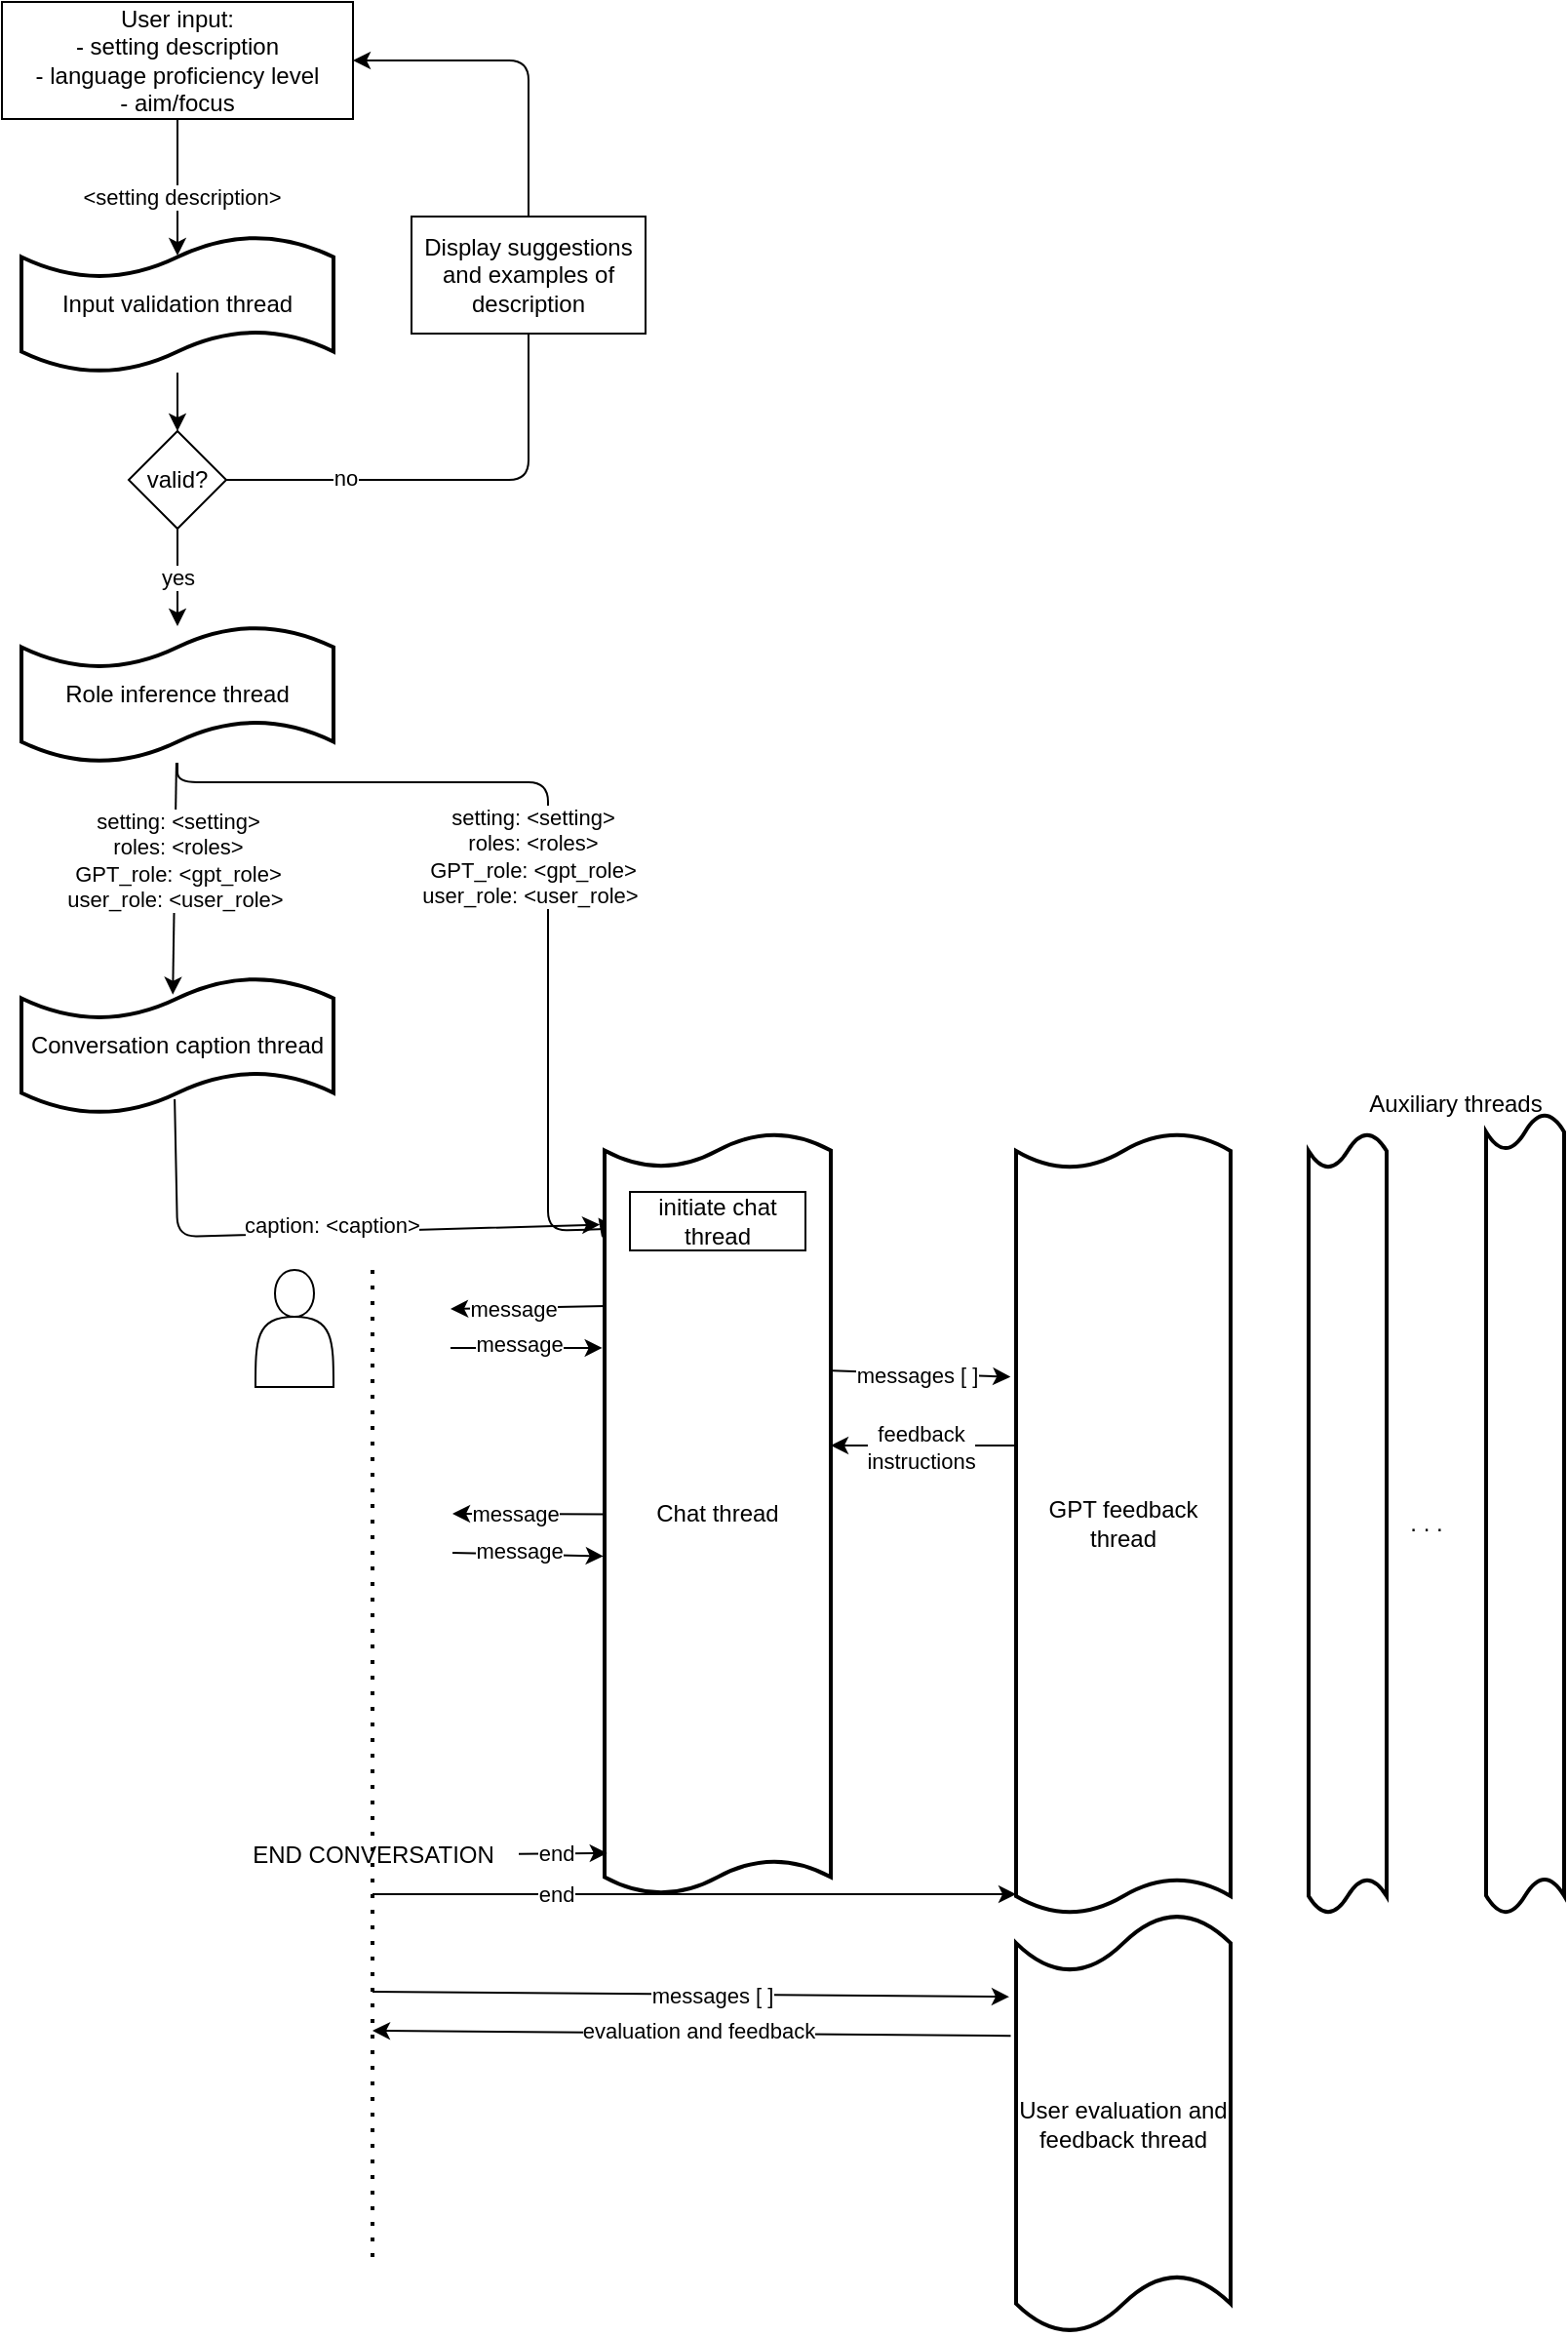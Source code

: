 <mxfile>
    <diagram id="KyUTM9dD4japHE5lna6U" name="Page-1">
        <mxGraphModel dx="1518" dy="694" grid="1" gridSize="10" guides="1" tooltips="1" connect="1" arrows="1" fold="1" page="1" pageScale="1" pageWidth="850" pageHeight="1100" math="0" shadow="0">
            <root>
                <mxCell id="0"/>
                <mxCell id="1" parent="0"/>
                <mxCell id="7" style="edgeStyle=none;html=1;entryX=0.5;entryY=0.143;entryDx=0;entryDy=0;entryPerimeter=0;" edge="1" parent="1" source="3" target="6">
                    <mxGeometry relative="1" as="geometry"/>
                </mxCell>
                <mxCell id="9" value="&amp;lt;setting description&amp;gt;" style="edgeLabel;html=1;align=center;verticalAlign=middle;resizable=0;points=[];" vertex="1" connectable="0" parent="7">
                    <mxGeometry x="-0.291" y="2" relative="1" as="geometry">
                        <mxPoint y="15" as="offset"/>
                    </mxGeometry>
                </mxCell>
                <mxCell id="3" value="User input:&lt;br&gt;- setting description&lt;br&gt;- language proficiency level&lt;br&gt;- aim/focus" style="whiteSpace=wrap;html=1;" vertex="1" parent="1">
                    <mxGeometry x="30" y="90" width="180" height="60" as="geometry"/>
                </mxCell>
                <mxCell id="8" style="edgeStyle=none;html=1;" edge="1" parent="1" source="6" target="10">
                    <mxGeometry relative="1" as="geometry">
                        <mxPoint x="120" y="330" as="targetPoint"/>
                    </mxGeometry>
                </mxCell>
                <mxCell id="6" value="Input validation thread" style="shape=tape;whiteSpace=wrap;html=1;strokeWidth=2;size=0.308;rotation=0;" vertex="1" parent="1">
                    <mxGeometry x="40" y="210" width="160" height="70" as="geometry"/>
                </mxCell>
                <mxCell id="11" style="edgeStyle=none;html=1;entryX=1;entryY=0.5;entryDx=0;entryDy=0;" edge="1" parent="1" source="10" target="3">
                    <mxGeometry relative="1" as="geometry">
                        <mxPoint x="300" y="160" as="targetPoint"/>
                        <Array as="points">
                            <mxPoint x="300" y="335"/>
                            <mxPoint x="300" y="120"/>
                        </Array>
                    </mxGeometry>
                </mxCell>
                <mxCell id="16" value="no" style="edgeLabel;html=1;align=center;verticalAlign=middle;resizable=0;points=[];" vertex="1" connectable="0" parent="11">
                    <mxGeometry x="-0.736" y="1" relative="1" as="geometry">
                        <mxPoint as="offset"/>
                    </mxGeometry>
                </mxCell>
                <mxCell id="17" value="yes" style="edgeStyle=none;html=1;" edge="1" parent="1" source="10">
                    <mxGeometry relative="1" as="geometry">
                        <mxPoint x="120" y="410" as="targetPoint"/>
                        <Array as="points">
                            <mxPoint x="120" y="390"/>
                        </Array>
                    </mxGeometry>
                </mxCell>
                <mxCell id="10" value="valid?" style="rhombus;whiteSpace=wrap;html=1;" vertex="1" parent="1">
                    <mxGeometry x="95" y="310" width="50" height="50" as="geometry"/>
                </mxCell>
                <mxCell id="15" value="Display suggestions and examples of description" style="rounded=0;whiteSpace=wrap;html=1;" vertex="1" parent="1">
                    <mxGeometry x="240" y="200" width="120" height="60" as="geometry"/>
                </mxCell>
                <mxCell id="19" style="edgeStyle=none;html=1;entryX=0.485;entryY=0.126;entryDx=0;entryDy=0;entryPerimeter=0;" edge="1" parent="1" source="18" target="21">
                    <mxGeometry relative="1" as="geometry">
                        <mxPoint x="120" y="590" as="targetPoint"/>
                    </mxGeometry>
                </mxCell>
                <mxCell id="20" value="setting: &amp;lt;setting&amp;gt;&lt;br&gt;roles: &amp;lt;roles&amp;gt;&lt;br&gt;GPT_role: &amp;lt;gpt_role&amp;gt;&lt;br&gt;user_role: &amp;lt;user_role&amp;gt;&amp;nbsp;" style="edgeLabel;html=1;align=center;verticalAlign=middle;resizable=0;points=[];" vertex="1" connectable="0" parent="19">
                    <mxGeometry x="-0.247" y="1" relative="1" as="geometry">
                        <mxPoint y="5" as="offset"/>
                    </mxGeometry>
                </mxCell>
                <mxCell id="27" style="edgeStyle=none;html=1;entryX=-0.028;entryY=0.111;entryDx=0;entryDy=0;entryPerimeter=0;" edge="1" parent="1" source="18" target="23">
                    <mxGeometry relative="1" as="geometry">
                        <Array as="points">
                            <mxPoint x="120" y="490"/>
                            <mxPoint x="310" y="490"/>
                            <mxPoint x="310" y="720"/>
                            <mxPoint x="340" y="719"/>
                        </Array>
                    </mxGeometry>
                </mxCell>
                <mxCell id="18" value="Role inference thread" style="shape=tape;whiteSpace=wrap;html=1;strokeWidth=2;size=0.308;rotation=0;" vertex="1" parent="1">
                    <mxGeometry x="40" y="410" width="160" height="70" as="geometry"/>
                </mxCell>
                <mxCell id="22" style="edgeStyle=none;html=1;entryX=-0.021;entryY=0.12;entryDx=0;entryDy=0;entryPerimeter=0;exitX=0.491;exitY=0.893;exitDx=0;exitDy=0;exitPerimeter=0;" edge="1" parent="1" source="21" target="23">
                    <mxGeometry relative="1" as="geometry">
                        <mxPoint x="120" y="720" as="targetPoint"/>
                        <Array as="points">
                            <mxPoint x="120" y="723"/>
                        </Array>
                    </mxGeometry>
                </mxCell>
                <mxCell id="26" value="caption: &amp;lt;caption&amp;gt;" style="edgeLabel;html=1;align=center;verticalAlign=middle;resizable=0;points=[];" vertex="1" connectable="0" parent="22">
                    <mxGeometry x="0.239" y="3" relative="1" as="geometry">
                        <mxPoint x="-29" as="offset"/>
                    </mxGeometry>
                </mxCell>
                <mxCell id="21" value="Conversation caption thread" style="shape=tape;whiteSpace=wrap;html=1;strokeWidth=2;size=0.308;rotation=0;" vertex="1" parent="1">
                    <mxGeometry x="40" y="590" width="160" height="70" as="geometry"/>
                </mxCell>
                <mxCell id="23" value="Chat thread" style="shape=tape;whiteSpace=wrap;html=1;strokeWidth=2;size=0.045;rotation=0;" vertex="1" parent="1">
                    <mxGeometry x="339" y="670" width="116" height="390" as="geometry"/>
                </mxCell>
                <mxCell id="24" value="GPT feedback thread" style="shape=tape;whiteSpace=wrap;html=1;strokeWidth=2;size=0.045;rotation=0;" vertex="1" parent="1">
                    <mxGeometry x="550" y="670" width="110" height="400" as="geometry"/>
                </mxCell>
                <mxCell id="29" value="setting: &amp;lt;setting&amp;gt;&lt;br&gt;roles: &amp;lt;roles&amp;gt;&lt;br&gt;GPT_role: &amp;lt;gpt_role&amp;gt;&lt;br&gt;user_role: &amp;lt;user_role&amp;gt;&amp;nbsp;" style="edgeLabel;html=1;align=center;verticalAlign=middle;resizable=0;points=[];" vertex="1" connectable="0" parent="1">
                    <mxGeometry x="95.004" y="499.998" as="geometry">
                        <mxPoint x="207" y="28" as="offset"/>
                    </mxGeometry>
                </mxCell>
                <mxCell id="30" value="initiate chat thread" style="rounded=0;whiteSpace=wrap;html=1;" vertex="1" parent="1">
                    <mxGeometry x="352" y="700" width="90" height="30" as="geometry"/>
                </mxCell>
                <mxCell id="31" value="" style="shape=actor;whiteSpace=wrap;html=1;" vertex="1" parent="1">
                    <mxGeometry x="160" y="740" width="40" height="60" as="geometry"/>
                </mxCell>
                <mxCell id="32" value="" style="shape=tape;whiteSpace=wrap;html=1;strokeWidth=2;size=0.045;rotation=0;" vertex="1" parent="1">
                    <mxGeometry x="700" y="670" width="40" height="400" as="geometry"/>
                </mxCell>
                <mxCell id="33" value="" style="shape=tape;whiteSpace=wrap;html=1;strokeWidth=2;size=0.045;rotation=0;" vertex="1" parent="1">
                    <mxGeometry x="791" y="660" width="40" height="410" as="geometry"/>
                </mxCell>
                <mxCell id="34" value=". . ." style="text;html=1;align=center;verticalAlign=middle;resizable=0;points=[];autosize=1;strokeColor=none;fillColor=none;" vertex="1" parent="1">
                    <mxGeometry x="740" y="855" width="40" height="30" as="geometry"/>
                </mxCell>
                <mxCell id="35" value="Auxiliary threads" style="text;html=1;align=center;verticalAlign=middle;resizable=0;points=[];autosize=1;strokeColor=none;fillColor=none;" vertex="1" parent="1">
                    <mxGeometry x="720" y="640" width="110" height="30" as="geometry"/>
                </mxCell>
                <mxCell id="36" value="" style="endArrow=classic;html=1;exitX=0.005;exitY=0.227;exitDx=0;exitDy=0;exitPerimeter=0;" edge="1" parent="1" source="23">
                    <mxGeometry width="50" height="50" relative="1" as="geometry">
                        <mxPoint x="350" y="910" as="sourcePoint"/>
                        <mxPoint x="260" y="760" as="targetPoint"/>
                    </mxGeometry>
                </mxCell>
                <mxCell id="37" value="message" style="edgeLabel;html=1;align=center;verticalAlign=middle;resizable=0;points=[];" vertex="1" connectable="0" parent="36">
                    <mxGeometry x="0.275" y="1" relative="1" as="geometry">
                        <mxPoint x="3" y="-1" as="offset"/>
                    </mxGeometry>
                </mxCell>
                <mxCell id="38" value="" style="endArrow=classic;html=1;entryX=-0.01;entryY=0.282;entryDx=0;entryDy=0;entryPerimeter=0;" edge="1" parent="1" target="23">
                    <mxGeometry width="50" height="50" relative="1" as="geometry">
                        <mxPoint x="260" y="780" as="sourcePoint"/>
                        <mxPoint x="400" y="860" as="targetPoint"/>
                    </mxGeometry>
                </mxCell>
                <mxCell id="39" value="message" style="edgeLabel;html=1;align=center;verticalAlign=middle;resizable=0;points=[];" vertex="1" connectable="0" parent="38">
                    <mxGeometry x="-0.374" y="2" relative="1" as="geometry">
                        <mxPoint x="10" as="offset"/>
                    </mxGeometry>
                </mxCell>
                <mxCell id="42" value="" style="endArrow=classic;html=1;entryX=-0.026;entryY=0.312;entryDx=0;entryDy=0;entryPerimeter=0;exitX=1.006;exitY=0.312;exitDx=0;exitDy=0;exitPerimeter=0;" edge="1" parent="1" source="23" target="24">
                    <mxGeometry width="50" height="50" relative="1" as="geometry">
                        <mxPoint x="299" y="910" as="sourcePoint"/>
                        <mxPoint x="349" y="860" as="targetPoint"/>
                        <Array as="points"/>
                    </mxGeometry>
                </mxCell>
                <mxCell id="43" value="messages [ ]" style="edgeLabel;html=1;align=center;verticalAlign=middle;resizable=0;points=[];" vertex="1" connectable="0" parent="42">
                    <mxGeometry x="-0.222" y="-3" relative="1" as="geometry">
                        <mxPoint x="8" y="-2" as="offset"/>
                    </mxGeometry>
                </mxCell>
                <mxCell id="44" value="" style="endArrow=classic;html=1;exitX=0;exitY=0.205;exitDx=0;exitDy=0;exitPerimeter=0;" edge="1" parent="1">
                    <mxGeometry width="50" height="50" relative="1" as="geometry">
                        <mxPoint x="340.0" y="865.2" as="sourcePoint"/>
                        <mxPoint x="261" y="865.0" as="targetPoint"/>
                    </mxGeometry>
                </mxCell>
                <mxCell id="45" value="message" style="edgeLabel;html=1;align=center;verticalAlign=middle;resizable=0;points=[];" vertex="1" connectable="0" parent="44">
                    <mxGeometry x="0.275" y="1" relative="1" as="geometry">
                        <mxPoint x="3" y="-1" as="offset"/>
                    </mxGeometry>
                </mxCell>
                <mxCell id="46" value="" style="endArrow=classic;html=1;entryX=-0.014;entryY=0.254;entryDx=0;entryDy=0;entryPerimeter=0;" edge="1" parent="1">
                    <mxGeometry width="50" height="50" relative="1" as="geometry">
                        <mxPoint x="261" y="885.0" as="sourcePoint"/>
                        <mxPoint x="338.376" y="886.76" as="targetPoint"/>
                    </mxGeometry>
                </mxCell>
                <mxCell id="47" value="message" style="edgeLabel;html=1;align=center;verticalAlign=middle;resizable=0;points=[];" vertex="1" connectable="0" parent="46">
                    <mxGeometry x="-0.374" y="2" relative="1" as="geometry">
                        <mxPoint x="10" as="offset"/>
                    </mxGeometry>
                </mxCell>
                <mxCell id="48" value="" style="endArrow=classic;html=1;exitX=0;exitY=0.35;exitDx=0;exitDy=0;exitPerimeter=0;entryX=1;entryY=0.35;entryDx=0;entryDy=0;entryPerimeter=0;" edge="1" parent="1">
                    <mxGeometry width="50" height="50" relative="1" as="geometry">
                        <mxPoint x="550" y="830" as="sourcePoint"/>
                        <mxPoint x="455" y="830" as="targetPoint"/>
                    </mxGeometry>
                </mxCell>
                <mxCell id="49" value="feedback &lt;br&gt;instructions" style="edgeLabel;html=1;align=center;verticalAlign=middle;resizable=0;points=[];" vertex="1" connectable="0" parent="48">
                    <mxGeometry x="0.295" y="1" relative="1" as="geometry">
                        <mxPoint x="12" as="offset"/>
                    </mxGeometry>
                </mxCell>
                <mxCell id="50" value="" style="endArrow=none;dashed=1;html=1;dashPattern=1 3;strokeWidth=2;" edge="1" parent="1">
                    <mxGeometry width="50" height="50" relative="1" as="geometry">
                        <mxPoint x="220" y="740" as="sourcePoint"/>
                        <mxPoint x="220" y="1250" as="targetPoint"/>
                    </mxGeometry>
                </mxCell>
                <mxCell id="52" style="edgeStyle=none;html=1;entryX=0.012;entryY=0.946;entryDx=0;entryDy=0;entryPerimeter=0;" edge="1" parent="1" source="51" target="23">
                    <mxGeometry relative="1" as="geometry"/>
                </mxCell>
                <mxCell id="53" value="end" style="edgeLabel;html=1;align=center;verticalAlign=middle;resizable=0;points=[];" vertex="1" connectable="0" parent="52">
                    <mxGeometry x="-0.172" y="-2" relative="1" as="geometry">
                        <mxPoint y="-2" as="offset"/>
                    </mxGeometry>
                </mxCell>
                <mxCell id="51" value="END CONVERSATION" style="text;html=1;align=center;verticalAlign=middle;resizable=0;points=[];autosize=1;strokeColor=none;fillColor=none;" vertex="1" parent="1">
                    <mxGeometry x="145" y="1025" width="150" height="30" as="geometry"/>
                </mxCell>
                <mxCell id="57" value="User evaluation and feedback thread" style="shape=tape;whiteSpace=wrap;html=1;strokeWidth=2;size=0.14;rotation=0;" vertex="1" parent="1">
                    <mxGeometry x="550" y="1070" width="110" height="215" as="geometry"/>
                </mxCell>
                <mxCell id="60" style="edgeStyle=none;html=1;" edge="1" parent="1">
                    <mxGeometry relative="1" as="geometry">
                        <mxPoint x="220" y="1060" as="sourcePoint"/>
                        <mxPoint x="550" y="1060" as="targetPoint"/>
                    </mxGeometry>
                </mxCell>
                <mxCell id="61" value="end" style="edgeLabel;html=1;align=center;verticalAlign=middle;resizable=0;points=[];" vertex="1" connectable="0" parent="60">
                    <mxGeometry x="-0.172" y="-2" relative="1" as="geometry">
                        <mxPoint x="-43" y="-2" as="offset"/>
                    </mxGeometry>
                </mxCell>
                <mxCell id="63" value="" style="endArrow=classic;html=1;entryX=-0.032;entryY=0.198;entryDx=0;entryDy=0;entryPerimeter=0;" edge="1" parent="1" target="57">
                    <mxGeometry width="50" height="50" relative="1" as="geometry">
                        <mxPoint x="220" y="1110" as="sourcePoint"/>
                        <mxPoint x="400" y="950" as="targetPoint"/>
                    </mxGeometry>
                </mxCell>
                <mxCell id="64" value="messages [ ]" style="edgeLabel;html=1;align=center;verticalAlign=middle;resizable=0;points=[];" vertex="1" connectable="0" parent="63">
                    <mxGeometry x="0.062" y="-1" relative="1" as="geometry">
                        <mxPoint y="-1" as="offset"/>
                    </mxGeometry>
                </mxCell>
                <mxCell id="65" value="" style="endArrow=classic;html=1;exitX=-0.025;exitY=0.291;exitDx=0;exitDy=0;exitPerimeter=0;" edge="1" parent="1" source="57">
                    <mxGeometry width="50" height="50" relative="1" as="geometry">
                        <mxPoint x="540" y="1130" as="sourcePoint"/>
                        <mxPoint x="220" y="1130" as="targetPoint"/>
                    </mxGeometry>
                </mxCell>
                <mxCell id="66" value="evaluation and feedback" style="edgeLabel;html=1;align=center;verticalAlign=middle;resizable=0;points=[];" vertex="1" connectable="0" parent="65">
                    <mxGeometry x="0.055" y="-1" relative="1" as="geometry">
                        <mxPoint x="12" as="offset"/>
                    </mxGeometry>
                </mxCell>
            </root>
        </mxGraphModel>
    </diagram>
</mxfile>